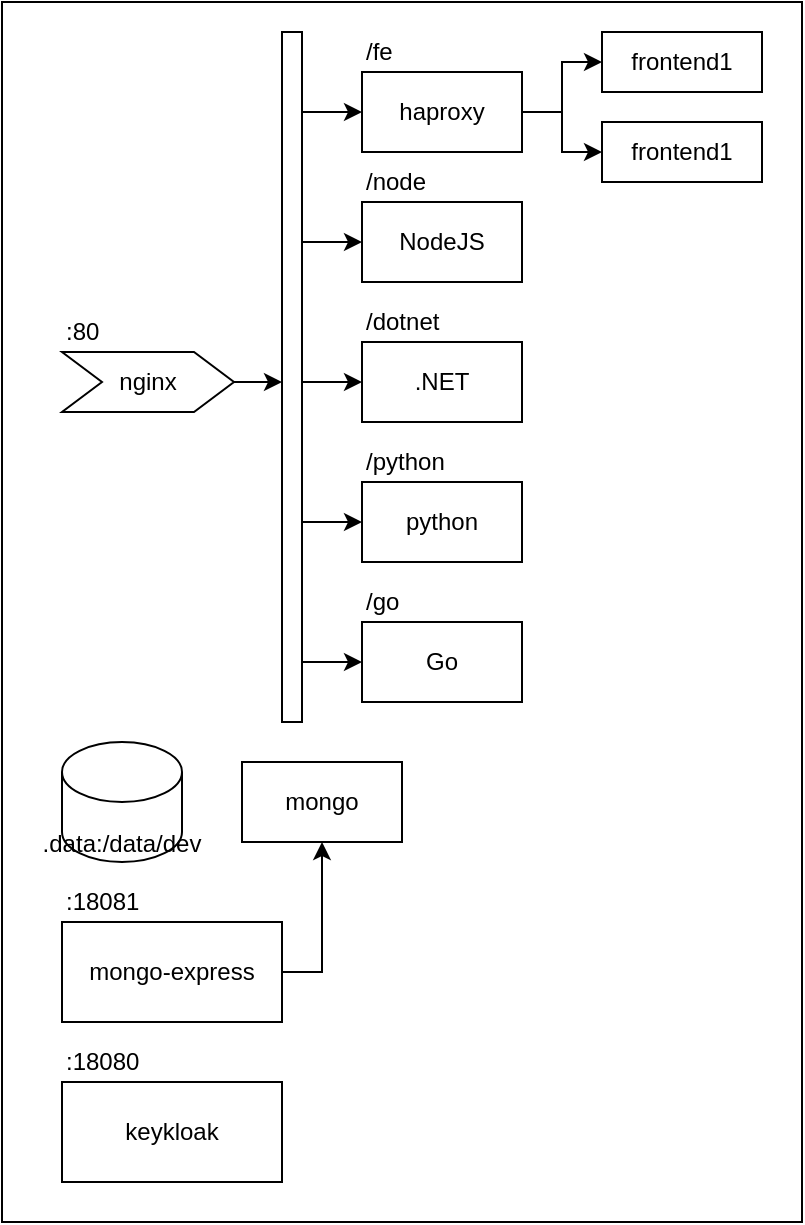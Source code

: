 <mxfile version="20.7.4" type="device"><diagram id="ubvDWbXP4z2FMokyhMNR" name="Page-1"><mxGraphModel dx="1098" dy="690" grid="1" gridSize="10" guides="1" tooltips="1" connect="1" arrows="1" fold="1" page="1" pageScale="1" pageWidth="827" pageHeight="1169" math="0" shadow="0"><root><mxCell id="0"/><mxCell id="1" parent="0"/><mxCell id="HoAXCRKJx_eExljlH130-3" value="" style="rounded=0;whiteSpace=wrap;html=1;" vertex="1" parent="1"><mxGeometry x="180" y="80" width="400" height="610" as="geometry"/></mxCell><mxCell id="HoAXCRKJx_eExljlH130-5" value="haproxy" style="rounded=0;whiteSpace=wrap;html=1;" vertex="1" parent="1"><mxGeometry x="360" y="115" width="80" height="40" as="geometry"/></mxCell><mxCell id="HoAXCRKJx_eExljlH130-6" value="frontend1" style="rounded=0;whiteSpace=wrap;html=1;" vertex="1" parent="1"><mxGeometry x="480" y="95" width="80" height="30" as="geometry"/></mxCell><mxCell id="HoAXCRKJx_eExljlH130-8" value="nginx" style="shape=step;perimeter=stepPerimeter;whiteSpace=wrap;html=1;fixedSize=1;" vertex="1" parent="1"><mxGeometry x="210" y="255" width="86" height="30" as="geometry"/></mxCell><mxCell id="HoAXCRKJx_eExljlH130-10" value=".NET" style="rounded=0;whiteSpace=wrap;html=1;" vertex="1" parent="1"><mxGeometry x="360" y="250" width="80" height="40" as="geometry"/></mxCell><mxCell id="HoAXCRKJx_eExljlH130-11" value="/fe" style="text;html=1;strokeColor=none;fillColor=none;align=left;verticalAlign=middle;whiteSpace=wrap;rounded=0;" vertex="1" parent="1"><mxGeometry x="360" y="95" width="60" height="20" as="geometry"/></mxCell><mxCell id="HoAXCRKJx_eExljlH130-13" value="" style="rounded=0;whiteSpace=wrap;html=1;" vertex="1" parent="1"><mxGeometry x="320" y="95" width="10" height="345" as="geometry"/></mxCell><mxCell id="HoAXCRKJx_eExljlH130-14" value="NodeJS" style="rounded=0;whiteSpace=wrap;html=1;" vertex="1" parent="1"><mxGeometry x="360" y="180" width="80" height="40" as="geometry"/></mxCell><mxCell id="HoAXCRKJx_eExljlH130-15" value="python" style="rounded=0;whiteSpace=wrap;html=1;" vertex="1" parent="1"><mxGeometry x="360" y="320" width="80" height="40" as="geometry"/></mxCell><mxCell id="HoAXCRKJx_eExljlH130-16" value="Go" style="rounded=0;whiteSpace=wrap;html=1;" vertex="1" parent="1"><mxGeometry x="360" y="390" width="80" height="40" as="geometry"/></mxCell><mxCell id="HoAXCRKJx_eExljlH130-18" value="/node" style="text;html=1;strokeColor=none;fillColor=none;align=left;verticalAlign=middle;whiteSpace=wrap;rounded=0;" vertex="1" parent="1"><mxGeometry x="360" y="160" width="60" height="20" as="geometry"/></mxCell><mxCell id="HoAXCRKJx_eExljlH130-20" value="/dotnet" style="text;html=1;strokeColor=none;fillColor=none;align=left;verticalAlign=middle;whiteSpace=wrap;rounded=0;" vertex="1" parent="1"><mxGeometry x="360" y="230" width="60" height="20" as="geometry"/></mxCell><mxCell id="HoAXCRKJx_eExljlH130-21" value="/python" style="text;html=1;strokeColor=none;fillColor=none;align=left;verticalAlign=middle;whiteSpace=wrap;rounded=0;" vertex="1" parent="1"><mxGeometry x="360" y="300" width="60" height="20" as="geometry"/></mxCell><mxCell id="HoAXCRKJx_eExljlH130-34" style="edgeStyle=orthogonalEdgeStyle;rounded=0;orthogonalLoop=1;jettySize=auto;html=1;entryX=0;entryY=0.5;entryDx=0;entryDy=0;" edge="1" parent="1" source="HoAXCRKJx_eExljlH130-5" target="HoAXCRKJx_eExljlH130-6"><mxGeometry relative="1" as="geometry"/></mxCell><mxCell id="HoAXCRKJx_eExljlH130-22" value="/go" style="text;html=1;strokeColor=none;fillColor=none;align=left;verticalAlign=middle;whiteSpace=wrap;rounded=0;" vertex="1" parent="1"><mxGeometry x="360" y="370" width="60" height="20" as="geometry"/></mxCell><mxCell id="HoAXCRKJx_eExljlH130-23" value="" style="endArrow=classic;html=1;rounded=0;entryX=0;entryY=0.5;entryDx=0;entryDy=0;" edge="1" parent="1" target="HoAXCRKJx_eExljlH130-14"><mxGeometry width="50" height="50" relative="1" as="geometry"><mxPoint x="330" y="200" as="sourcePoint"/><mxPoint x="390" y="230" as="targetPoint"/></mxGeometry></mxCell><mxCell id="HoAXCRKJx_eExljlH130-25" value="" style="endArrow=classic;html=1;rounded=0;entryX=0;entryY=0.5;entryDx=0;entryDy=0;" edge="1" parent="1" target="HoAXCRKJx_eExljlH130-10"><mxGeometry width="50" height="50" relative="1" as="geometry"><mxPoint x="330" y="270" as="sourcePoint"/><mxPoint x="370" y="210" as="targetPoint"/></mxGeometry></mxCell><mxCell id="HoAXCRKJx_eExljlH130-26" value="" style="endArrow=classic;html=1;rounded=0;entryX=0;entryY=0.5;entryDx=0;entryDy=0;" edge="1" parent="1" target="HoAXCRKJx_eExljlH130-15"><mxGeometry width="50" height="50" relative="1" as="geometry"><mxPoint x="330" y="340" as="sourcePoint"/><mxPoint x="380" y="220" as="targetPoint"/></mxGeometry></mxCell><mxCell id="HoAXCRKJx_eExljlH130-27" value="" style="endArrow=classic;html=1;rounded=0;entryX=0;entryY=0.5;entryDx=0;entryDy=0;" edge="1" parent="1" target="HoAXCRKJx_eExljlH130-16"><mxGeometry width="50" height="50" relative="1" as="geometry"><mxPoint x="330" y="410" as="sourcePoint"/><mxPoint x="390" y="230" as="targetPoint"/></mxGeometry></mxCell><mxCell id="HoAXCRKJx_eExljlH130-28" value="" style="endArrow=classic;html=1;rounded=0;entryX=0;entryY=0.5;entryDx=0;entryDy=0;" edge="1" parent="1" target="HoAXCRKJx_eExljlH130-5"><mxGeometry width="50" height="50" relative="1" as="geometry"><mxPoint x="330" y="135" as="sourcePoint"/><mxPoint x="400" y="240" as="targetPoint"/></mxGeometry></mxCell><mxCell id="HoAXCRKJx_eExljlH130-30" value="frontend1" style="rounded=0;whiteSpace=wrap;html=1;" vertex="1" parent="1"><mxGeometry x="480" y="140" width="80" height="30" as="geometry"/></mxCell><mxCell id="HoAXCRKJx_eExljlH130-35" style="edgeStyle=orthogonalEdgeStyle;rounded=0;orthogonalLoop=1;jettySize=auto;html=1;entryX=0;entryY=0.5;entryDx=0;entryDy=0;exitX=1;exitY=0.5;exitDx=0;exitDy=0;" edge="1" parent="1" source="HoAXCRKJx_eExljlH130-5" target="HoAXCRKJx_eExljlH130-30"><mxGeometry relative="1" as="geometry"><mxPoint x="450" y="145" as="sourcePoint"/><mxPoint x="490" y="120" as="targetPoint"/></mxGeometry></mxCell><mxCell id="HoAXCRKJx_eExljlH130-36" value="" style="endArrow=classic;html=1;rounded=0;exitX=1;exitY=0.5;exitDx=0;exitDy=0;" edge="1" parent="1" source="HoAXCRKJx_eExljlH130-8"><mxGeometry width="50" height="50" relative="1" as="geometry"><mxPoint x="340" y="280" as="sourcePoint"/><mxPoint x="320" y="270" as="targetPoint"/></mxGeometry></mxCell><mxCell id="HoAXCRKJx_eExljlH130-37" value="&lt;br&gt;.data:/data/dev" style="shape=cylinder3;whiteSpace=wrap;html=1;boundedLbl=1;backgroundOutline=1;size=15;" vertex="1" parent="1"><mxGeometry x="210" y="450" width="60" height="60" as="geometry"/></mxCell><mxCell id="HoAXCRKJx_eExljlH130-38" value="mongo" style="rounded=0;whiteSpace=wrap;html=1;" vertex="1" parent="1"><mxGeometry x="300" y="460" width="80" height="40" as="geometry"/></mxCell><mxCell id="HoAXCRKJx_eExljlH130-39" value="mongo-express" style="rounded=0;whiteSpace=wrap;html=1;" vertex="1" parent="1"><mxGeometry x="210" y="540" width="110" height="50" as="geometry"/></mxCell><mxCell id="HoAXCRKJx_eExljlH130-41" value="keykloak" style="rounded=0;whiteSpace=wrap;html=1;" vertex="1" parent="1"><mxGeometry x="210" y="620" width="110" height="50" as="geometry"/></mxCell><mxCell id="HoAXCRKJx_eExljlH130-42" value=":18081" style="text;html=1;strokeColor=none;fillColor=none;align=left;verticalAlign=middle;whiteSpace=wrap;rounded=0;" vertex="1" parent="1"><mxGeometry x="210" y="520" width="60" height="20" as="geometry"/></mxCell><mxCell id="HoAXCRKJx_eExljlH130-43" value=":18080" style="text;html=1;strokeColor=none;fillColor=none;align=left;verticalAlign=middle;whiteSpace=wrap;rounded=0;" vertex="1" parent="1"><mxGeometry x="210" y="600" width="60" height="20" as="geometry"/></mxCell><mxCell id="HoAXCRKJx_eExljlH130-44" value="" style="endArrow=classic;html=1;rounded=0;exitX=1;exitY=0.5;exitDx=0;exitDy=0;" edge="1" parent="1" source="HoAXCRKJx_eExljlH130-39"><mxGeometry width="50" height="50" relative="1" as="geometry"><mxPoint x="340" y="370" as="sourcePoint"/><mxPoint x="340" y="500" as="targetPoint"/><Array as="points"><mxPoint x="340" y="565"/></Array></mxGeometry></mxCell><mxCell id="HoAXCRKJx_eExljlH130-45" value=":80" style="text;html=1;strokeColor=none;fillColor=none;align=left;verticalAlign=middle;whiteSpace=wrap;rounded=0;" vertex="1" parent="1"><mxGeometry x="210" y="235" width="30" height="20" as="geometry"/></mxCell></root></mxGraphModel></diagram></mxfile>
